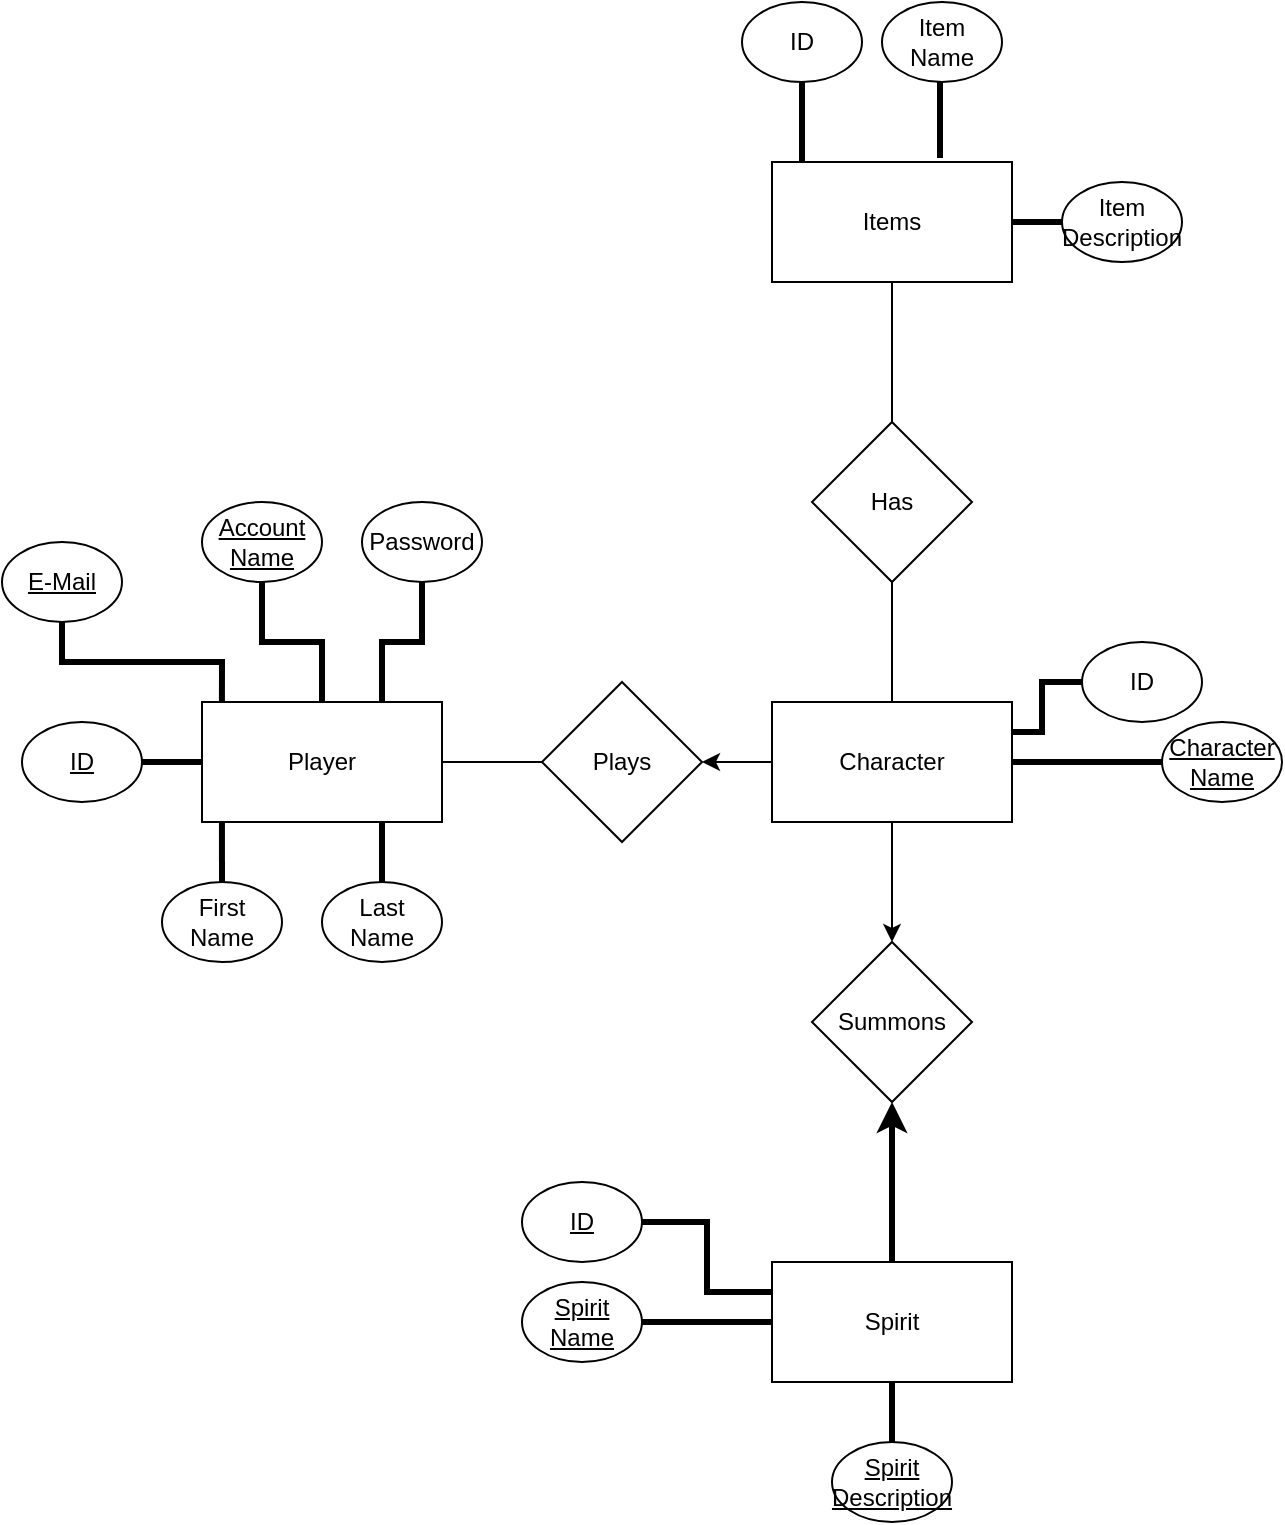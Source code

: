 <mxfile>
    <diagram id="WEhIqNamhEa2H6jQHhNk" name="Page-1">
        <mxGraphModel dx="750" dy="765" grid="1" gridSize="10" guides="1" tooltips="1" connect="1" arrows="1" fold="1" page="1" pageScale="1" pageWidth="850" pageHeight="1100" math="0" shadow="0">
            <root>
                <mxCell id="0"/>
                <mxCell id="1" parent="0"/>
                <mxCell id="40" style="edgeStyle=orthogonalEdgeStyle;rounded=0;orthogonalLoop=1;jettySize=auto;html=1;entryX=0;entryY=0.5;entryDx=0;entryDy=0;endArrow=none;endFill=0;" edge="1" parent="1" source="2" target="3">
                    <mxGeometry relative="1" as="geometry"/>
                </mxCell>
                <mxCell id="2" value="Player" style="rounded=0;whiteSpace=wrap;html=1;" parent="1" vertex="1">
                    <mxGeometry x="120" y="500" width="120" height="60" as="geometry"/>
                </mxCell>
                <mxCell id="3" value="Plays" style="rhombus;whiteSpace=wrap;html=1;" parent="1" vertex="1">
                    <mxGeometry x="290" y="490" width="80" height="80" as="geometry"/>
                </mxCell>
                <mxCell id="56" style="edgeStyle=orthogonalEdgeStyle;rounded=0;orthogonalLoop=1;jettySize=auto;html=1;exitX=0.5;exitY=1;exitDx=0;exitDy=0;entryX=0.5;entryY=0;entryDx=0;entryDy=0;endArrow=classic;endFill=1;strokeWidth=1;" edge="1" parent="1" source="6" target="49">
                    <mxGeometry relative="1" as="geometry"/>
                </mxCell>
                <mxCell id="60" style="edgeStyle=orthogonalEdgeStyle;rounded=0;orthogonalLoop=1;jettySize=auto;html=1;exitX=0.5;exitY=0;exitDx=0;exitDy=0;entryX=0.5;entryY=1;entryDx=0;entryDy=0;endArrow=none;endFill=0;strokeWidth=1;" edge="1" parent="1" source="6" target="59">
                    <mxGeometry relative="1" as="geometry"/>
                </mxCell>
                <mxCell id="64" style="edgeStyle=orthogonalEdgeStyle;rounded=0;orthogonalLoop=1;jettySize=auto;html=1;exitX=0;exitY=0.5;exitDx=0;exitDy=0;entryX=1;entryY=0.5;entryDx=0;entryDy=0;endArrow=classic;endFill=1;strokeWidth=1;" edge="1" parent="1" source="6" target="3">
                    <mxGeometry relative="1" as="geometry"/>
                </mxCell>
                <mxCell id="6" value="Character" style="rounded=0;whiteSpace=wrap;html=1;" parent="1" vertex="1">
                    <mxGeometry x="405" y="500" width="120" height="60" as="geometry"/>
                </mxCell>
                <mxCell id="44" style="edgeStyle=orthogonalEdgeStyle;rounded=0;orthogonalLoop=1;jettySize=auto;html=1;exitX=1;exitY=0.5;exitDx=0;exitDy=0;entryX=0;entryY=0.5;entryDx=0;entryDy=0;endArrow=none;endFill=0;strokeWidth=3;" edge="1" parent="1" source="22" target="2">
                    <mxGeometry relative="1" as="geometry"/>
                </mxCell>
                <mxCell id="22" value="&lt;u&gt;ID&lt;/u&gt;" style="ellipse;whiteSpace=wrap;html=1;" parent="1" vertex="1">
                    <mxGeometry x="30" y="510" width="60" height="40" as="geometry"/>
                </mxCell>
                <mxCell id="42" style="edgeStyle=orthogonalEdgeStyle;rounded=0;orthogonalLoop=1;jettySize=auto;html=1;exitX=0.5;exitY=1;exitDx=0;exitDy=0;entryX=0.5;entryY=0;entryDx=0;entryDy=0;endArrow=none;endFill=0;strokeWidth=3;" edge="1" parent="1" source="24" target="2">
                    <mxGeometry relative="1" as="geometry"/>
                </mxCell>
                <mxCell id="24" value="&lt;u&gt;Account Name&lt;/u&gt;" style="ellipse;whiteSpace=wrap;html=1;" parent="1" vertex="1">
                    <mxGeometry x="120" y="400" width="60" height="40" as="geometry"/>
                </mxCell>
                <mxCell id="43" style="edgeStyle=orthogonalEdgeStyle;rounded=0;orthogonalLoop=1;jettySize=auto;html=1;exitX=0.5;exitY=1;exitDx=0;exitDy=0;entryX=0.083;entryY=0;entryDx=0;entryDy=0;entryPerimeter=0;endArrow=none;endFill=0;strokeWidth=3;" edge="1" parent="1" source="25" target="2">
                    <mxGeometry relative="1" as="geometry"/>
                </mxCell>
                <mxCell id="25" value="&lt;u&gt;E-Mail&lt;/u&gt;" style="ellipse;whiteSpace=wrap;html=1;" parent="1" vertex="1">
                    <mxGeometry x="20" y="420" width="60" height="40" as="geometry"/>
                </mxCell>
                <mxCell id="45" style="edgeStyle=orthogonalEdgeStyle;rounded=0;orthogonalLoop=1;jettySize=auto;html=1;exitX=0.5;exitY=0;exitDx=0;exitDy=0;entryX=0.083;entryY=1;entryDx=0;entryDy=0;entryPerimeter=0;endArrow=none;endFill=0;strokeWidth=3;" edge="1" parent="1" source="27" target="2">
                    <mxGeometry relative="1" as="geometry"/>
                </mxCell>
                <mxCell id="27" value="First Name" style="ellipse;whiteSpace=wrap;html=1;" parent="1" vertex="1">
                    <mxGeometry x="100" y="590" width="60" height="40" as="geometry"/>
                </mxCell>
                <mxCell id="47" style="edgeStyle=orthogonalEdgeStyle;rounded=0;orthogonalLoop=1;jettySize=auto;html=1;entryX=0.75;entryY=1;entryDx=0;entryDy=0;endArrow=none;endFill=0;strokeWidth=3;" edge="1" parent="1" source="28" target="2">
                    <mxGeometry relative="1" as="geometry"/>
                </mxCell>
                <mxCell id="28" value="Last Name" style="ellipse;whiteSpace=wrap;html=1;" parent="1" vertex="1">
                    <mxGeometry x="180" y="590" width="60" height="40" as="geometry"/>
                </mxCell>
                <mxCell id="41" style="edgeStyle=orthogonalEdgeStyle;rounded=0;orthogonalLoop=1;jettySize=auto;html=1;entryX=0.75;entryY=0;entryDx=0;entryDy=0;endArrow=none;endFill=0;strokeWidth=3;" edge="1" parent="1" source="30" target="2">
                    <mxGeometry relative="1" as="geometry"/>
                </mxCell>
                <mxCell id="30" value="Password" style="ellipse;whiteSpace=wrap;html=1;" parent="1" vertex="1">
                    <mxGeometry x="200" y="400" width="60" height="40" as="geometry"/>
                </mxCell>
                <mxCell id="55" style="edgeStyle=orthogonalEdgeStyle;rounded=0;orthogonalLoop=1;jettySize=auto;html=1;exitX=0.5;exitY=0;exitDx=0;exitDy=0;entryX=0.5;entryY=1;entryDx=0;entryDy=0;endArrow=classic;endFill=1;strokeWidth=3;" edge="1" parent="1" source="48" target="49">
                    <mxGeometry relative="1" as="geometry"/>
                </mxCell>
                <mxCell id="48" value="Spirit" style="rounded=0;whiteSpace=wrap;html=1;" vertex="1" parent="1">
                    <mxGeometry x="405" y="780" width="120" height="60" as="geometry"/>
                </mxCell>
                <mxCell id="49" value="Summons" style="rhombus;whiteSpace=wrap;html=1;" vertex="1" parent="1">
                    <mxGeometry x="425" y="620" width="80" height="80" as="geometry"/>
                </mxCell>
                <mxCell id="52" style="edgeStyle=orthogonalEdgeStyle;rounded=0;orthogonalLoop=1;jettySize=auto;html=1;exitX=1;exitY=0.5;exitDx=0;exitDy=0;entryX=0;entryY=0.5;entryDx=0;entryDy=0;endArrow=none;endFill=0;strokeWidth=3;" edge="1" parent="1" source="51" target="48">
                    <mxGeometry relative="1" as="geometry"/>
                </mxCell>
                <mxCell id="51" value="&lt;u&gt;Spirit Name&lt;/u&gt;" style="ellipse;whiteSpace=wrap;html=1;" vertex="1" parent="1">
                    <mxGeometry x="280" y="790" width="60" height="40" as="geometry"/>
                </mxCell>
                <mxCell id="54" style="edgeStyle=orthogonalEdgeStyle;rounded=0;orthogonalLoop=1;jettySize=auto;html=1;exitX=1;exitY=0.5;exitDx=0;exitDy=0;entryX=0;entryY=0.25;entryDx=0;entryDy=0;endArrow=none;endFill=0;strokeWidth=3;" edge="1" parent="1" source="53" target="48">
                    <mxGeometry relative="1" as="geometry"/>
                </mxCell>
                <mxCell id="53" value="&lt;u&gt;ID&lt;/u&gt;" style="ellipse;whiteSpace=wrap;html=1;" vertex="1" parent="1">
                    <mxGeometry x="280" y="740" width="60" height="40" as="geometry"/>
                </mxCell>
                <mxCell id="59" value="Has" style="rhombus;whiteSpace=wrap;html=1;" vertex="1" parent="1">
                    <mxGeometry x="425" y="360" width="80" height="80" as="geometry"/>
                </mxCell>
                <mxCell id="63" style="edgeStyle=orthogonalEdgeStyle;rounded=0;orthogonalLoop=1;jettySize=auto;html=1;exitX=0.5;exitY=1;exitDx=0;exitDy=0;entryX=0.5;entryY=0;entryDx=0;entryDy=0;endArrow=none;endFill=0;strokeWidth=1;" edge="1" parent="1" source="62" target="59">
                    <mxGeometry relative="1" as="geometry"/>
                </mxCell>
                <mxCell id="62" value="Items" style="rounded=0;whiteSpace=wrap;html=1;" vertex="1" parent="1">
                    <mxGeometry x="405" y="230" width="120" height="60" as="geometry"/>
                </mxCell>
                <mxCell id="67" style="edgeStyle=orthogonalEdgeStyle;rounded=0;orthogonalLoop=1;jettySize=auto;html=1;exitX=0.5;exitY=1;exitDx=0;exitDy=0;entryX=0.125;entryY=0;entryDx=0;entryDy=0;entryPerimeter=0;endArrow=none;endFill=0;strokeWidth=3;" edge="1" parent="1" source="65" target="62">
                    <mxGeometry relative="1" as="geometry"/>
                </mxCell>
                <mxCell id="65" value="ID" style="ellipse;whiteSpace=wrap;html=1;" vertex="1" parent="1">
                    <mxGeometry x="390" y="150" width="60" height="40" as="geometry"/>
                </mxCell>
                <mxCell id="68" style="edgeStyle=orthogonalEdgeStyle;rounded=0;orthogonalLoop=1;jettySize=auto;html=1;exitX=0.5;exitY=1;exitDx=0;exitDy=0;entryX=0.7;entryY=-0.033;entryDx=0;entryDy=0;entryPerimeter=0;endArrow=none;endFill=0;strokeWidth=3;" edge="1" parent="1" source="66" target="62">
                    <mxGeometry relative="1" as="geometry"/>
                </mxCell>
                <mxCell id="66" value="Item Name" style="ellipse;whiteSpace=wrap;html=1;" vertex="1" parent="1">
                    <mxGeometry x="460" y="150" width="60" height="40" as="geometry"/>
                </mxCell>
                <mxCell id="70" style="edgeStyle=orthogonalEdgeStyle;rounded=0;orthogonalLoop=1;jettySize=auto;html=1;exitX=0;exitY=0.5;exitDx=0;exitDy=0;entryX=1;entryY=0.5;entryDx=0;entryDy=0;endArrow=none;endFill=0;strokeWidth=3;" edge="1" parent="1" source="69" target="62">
                    <mxGeometry relative="1" as="geometry"/>
                </mxCell>
                <mxCell id="69" value="Item Description" style="ellipse;whiteSpace=wrap;html=1;" vertex="1" parent="1">
                    <mxGeometry x="550" y="240" width="60" height="40" as="geometry"/>
                </mxCell>
                <mxCell id="72" style="edgeStyle=orthogonalEdgeStyle;rounded=0;orthogonalLoop=1;jettySize=auto;html=1;exitX=0.5;exitY=0;exitDx=0;exitDy=0;entryX=0.5;entryY=1;entryDx=0;entryDy=0;endArrow=none;endFill=0;strokeWidth=3;" edge="1" parent="1" source="71" target="48">
                    <mxGeometry relative="1" as="geometry"/>
                </mxCell>
                <mxCell id="71" value="&lt;u&gt;Spirit Description&lt;/u&gt;" style="ellipse;whiteSpace=wrap;html=1;" vertex="1" parent="1">
                    <mxGeometry x="435" y="870" width="60" height="40" as="geometry"/>
                </mxCell>
                <mxCell id="77" style="edgeStyle=orthogonalEdgeStyle;rounded=0;orthogonalLoop=1;jettySize=auto;html=1;exitX=0;exitY=0.5;exitDx=0;exitDy=0;entryX=1;entryY=0.25;entryDx=0;entryDy=0;endArrow=none;endFill=0;strokeWidth=3;" edge="1" parent="1" source="73" target="6">
                    <mxGeometry relative="1" as="geometry"/>
                </mxCell>
                <mxCell id="73" value="ID" style="ellipse;whiteSpace=wrap;html=1;" vertex="1" parent="1">
                    <mxGeometry x="560" y="470" width="60" height="40" as="geometry"/>
                </mxCell>
                <mxCell id="78" style="edgeStyle=orthogonalEdgeStyle;rounded=0;orthogonalLoop=1;jettySize=auto;html=1;exitX=0;exitY=0.5;exitDx=0;exitDy=0;entryX=1;entryY=0.5;entryDx=0;entryDy=0;endArrow=none;endFill=0;strokeWidth=3;" edge="1" parent="1" source="74" target="6">
                    <mxGeometry relative="1" as="geometry"/>
                </mxCell>
                <mxCell id="74" value="Character Name" style="ellipse;whiteSpace=wrap;html=1;fontStyle=4" vertex="1" parent="1">
                    <mxGeometry x="600" y="510" width="60" height="40" as="geometry"/>
                </mxCell>
            </root>
        </mxGraphModel>
    </diagram>
</mxfile>